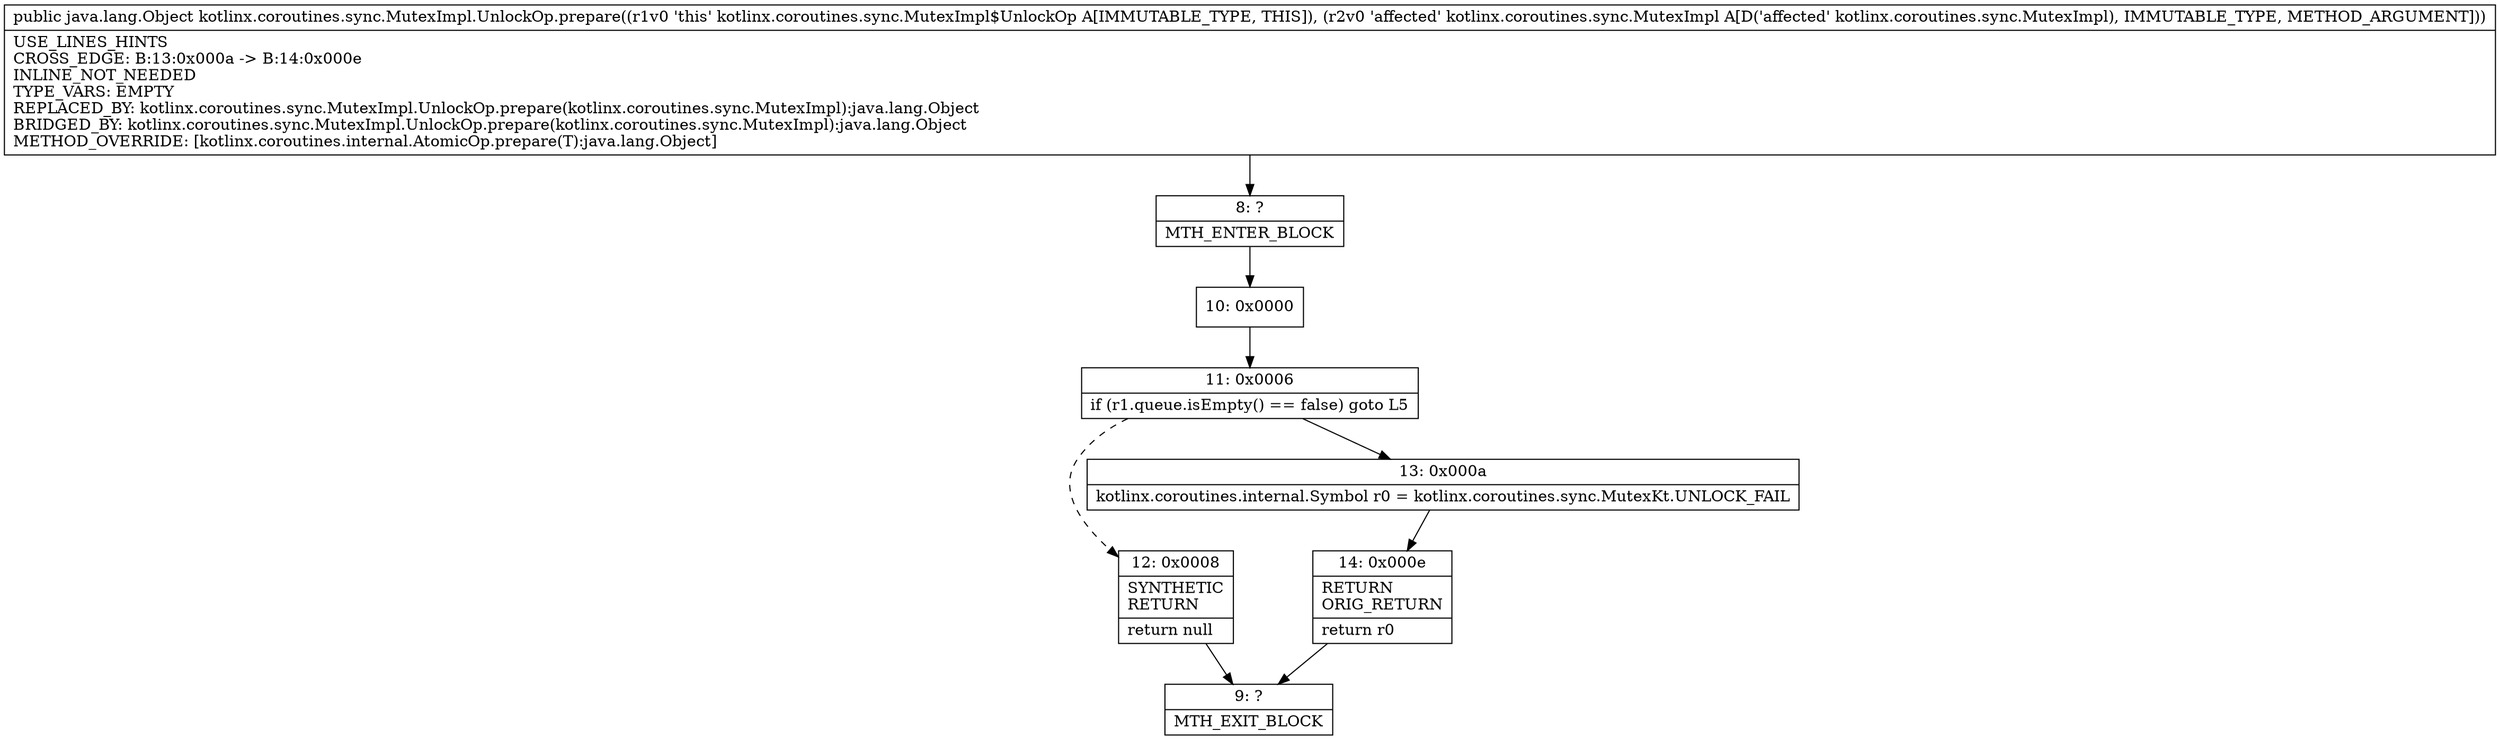 digraph "CFG forkotlinx.coroutines.sync.MutexImpl.UnlockOp.prepare(Lkotlinx\/coroutines\/sync\/MutexImpl;)Ljava\/lang\/Object;" {
Node_8 [shape=record,label="{8\:\ ?|MTH_ENTER_BLOCK\l}"];
Node_10 [shape=record,label="{10\:\ 0x0000}"];
Node_11 [shape=record,label="{11\:\ 0x0006|if (r1.queue.isEmpty() == false) goto L5\l}"];
Node_12 [shape=record,label="{12\:\ 0x0008|SYNTHETIC\lRETURN\l|return null\l}"];
Node_9 [shape=record,label="{9\:\ ?|MTH_EXIT_BLOCK\l}"];
Node_13 [shape=record,label="{13\:\ 0x000a|kotlinx.coroutines.internal.Symbol r0 = kotlinx.coroutines.sync.MutexKt.UNLOCK_FAIL\l}"];
Node_14 [shape=record,label="{14\:\ 0x000e|RETURN\lORIG_RETURN\l|return r0\l}"];
MethodNode[shape=record,label="{public java.lang.Object kotlinx.coroutines.sync.MutexImpl.UnlockOp.prepare((r1v0 'this' kotlinx.coroutines.sync.MutexImpl$UnlockOp A[IMMUTABLE_TYPE, THIS]), (r2v0 'affected' kotlinx.coroutines.sync.MutexImpl A[D('affected' kotlinx.coroutines.sync.MutexImpl), IMMUTABLE_TYPE, METHOD_ARGUMENT]))  | USE_LINES_HINTS\lCROSS_EDGE: B:13:0x000a \-\> B:14:0x000e\lINLINE_NOT_NEEDED\lTYPE_VARS: EMPTY\lREPLACED_BY: kotlinx.coroutines.sync.MutexImpl.UnlockOp.prepare(kotlinx.coroutines.sync.MutexImpl):java.lang.Object\lBRIDGED_BY: kotlinx.coroutines.sync.MutexImpl.UnlockOp.prepare(kotlinx.coroutines.sync.MutexImpl):java.lang.Object\lMETHOD_OVERRIDE: [kotlinx.coroutines.internal.AtomicOp.prepare(T):java.lang.Object]\l}"];
MethodNode -> Node_8;Node_8 -> Node_10;
Node_10 -> Node_11;
Node_11 -> Node_12[style=dashed];
Node_11 -> Node_13;
Node_12 -> Node_9;
Node_13 -> Node_14;
Node_14 -> Node_9;
}


